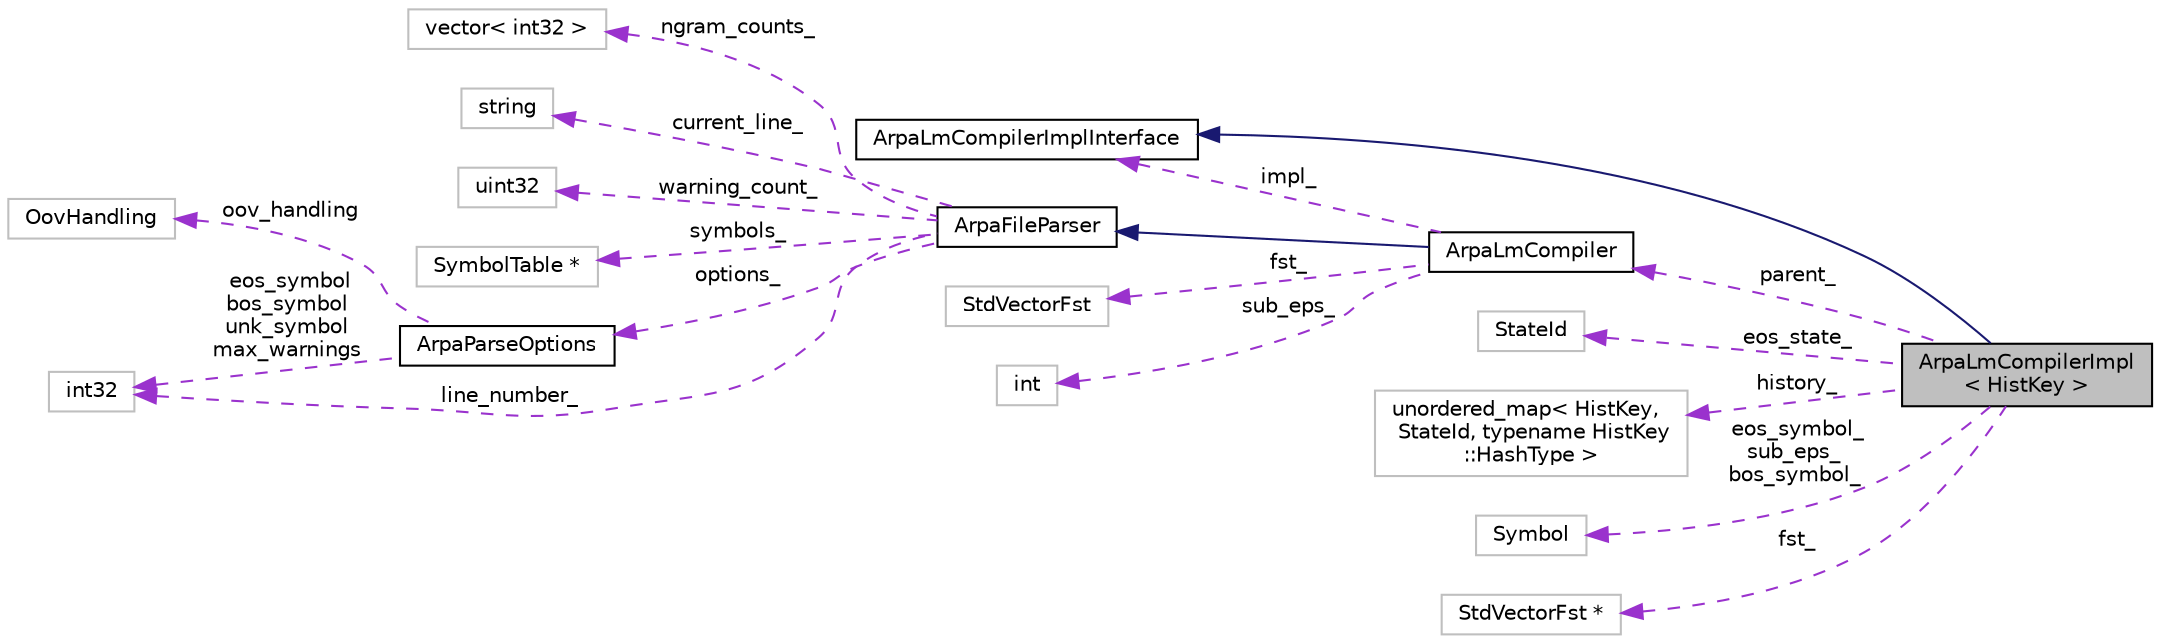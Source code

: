 digraph "ArpaLmCompilerImpl&lt; HistKey &gt;"
{
  edge [fontname="Helvetica",fontsize="10",labelfontname="Helvetica",labelfontsize="10"];
  node [fontname="Helvetica",fontsize="10",shape=record];
  rankdir="LR";
  Node2 [label="ArpaLmCompilerImpl\l\< HistKey \>",height=0.2,width=0.4,color="black", fillcolor="grey75", style="filled", fontcolor="black"];
  Node3 -> Node2 [dir="back",color="midnightblue",fontsize="10",style="solid",fontname="Helvetica"];
  Node3 [label="ArpaLmCompilerImplInterface",height=0.2,width=0.4,color="black", fillcolor="white", style="filled",URL="$classkaldi_1_1ArpaLmCompilerImplInterface.html"];
  Node4 -> Node2 [dir="back",color="darkorchid3",fontsize="10",style="dashed",label=" eos_state_" ,fontname="Helvetica"];
  Node4 [label="StateId",height=0.2,width=0.4,color="grey75", fillcolor="white", style="filled"];
  Node5 -> Node2 [dir="back",color="darkorchid3",fontsize="10",style="dashed",label=" parent_" ,fontname="Helvetica"];
  Node5 [label="ArpaLmCompiler",height=0.2,width=0.4,color="black", fillcolor="white", style="filled",URL="$classkaldi_1_1ArpaLmCompiler.html"];
  Node6 -> Node5 [dir="back",color="midnightblue",fontsize="10",style="solid",fontname="Helvetica"];
  Node6 [label="ArpaFileParser",height=0.2,width=0.4,color="black", fillcolor="white", style="filled",URL="$classkaldi_1_1ArpaFileParser.html",tooltip="ArpaFileParser is an abstract base class for ARPA LM file conversion. "];
  Node7 -> Node6 [dir="back",color="darkorchid3",fontsize="10",style="dashed",label=" ngram_counts_" ,fontname="Helvetica"];
  Node7 [label="vector\< int32 \>",height=0.2,width=0.4,color="grey75", fillcolor="white", style="filled"];
  Node8 -> Node6 [dir="back",color="darkorchid3",fontsize="10",style="dashed",label=" current_line_" ,fontname="Helvetica"];
  Node8 [label="string",height=0.2,width=0.4,color="grey75", fillcolor="white", style="filled"];
  Node9 -> Node6 [dir="back",color="darkorchid3",fontsize="10",style="dashed",label=" warning_count_" ,fontname="Helvetica"];
  Node9 [label="uint32",height=0.2,width=0.4,color="grey75", fillcolor="white", style="filled"];
  Node10 -> Node6 [dir="back",color="darkorchid3",fontsize="10",style="dashed",label=" symbols_" ,fontname="Helvetica"];
  Node10 [label="SymbolTable *",height=0.2,width=0.4,color="grey75", fillcolor="white", style="filled"];
  Node11 -> Node6 [dir="back",color="darkorchid3",fontsize="10",style="dashed",label=" options_" ,fontname="Helvetica"];
  Node11 [label="ArpaParseOptions",height=0.2,width=0.4,color="black", fillcolor="white", style="filled",URL="$structkaldi_1_1ArpaParseOptions.html",tooltip="Options that control ArpaFileParser. "];
  Node12 -> Node11 [dir="back",color="darkorchid3",fontsize="10",style="dashed",label=" oov_handling" ,fontname="Helvetica"];
  Node12 [label="OovHandling",height=0.2,width=0.4,color="grey75", fillcolor="white", style="filled"];
  Node13 -> Node11 [dir="back",color="darkorchid3",fontsize="10",style="dashed",label=" eos_symbol\nbos_symbol\nunk_symbol\nmax_warnings" ,fontname="Helvetica"];
  Node13 [label="int32",height=0.2,width=0.4,color="grey75", fillcolor="white", style="filled"];
  Node13 -> Node6 [dir="back",color="darkorchid3",fontsize="10",style="dashed",label=" line_number_" ,fontname="Helvetica"];
  Node3 -> Node5 [dir="back",color="darkorchid3",fontsize="10",style="dashed",label=" impl_" ,fontname="Helvetica"];
  Node14 -> Node5 [dir="back",color="darkorchid3",fontsize="10",style="dashed",label=" fst_" ,fontname="Helvetica"];
  Node14 [label="StdVectorFst",height=0.2,width=0.4,color="grey75", fillcolor="white", style="filled"];
  Node15 -> Node5 [dir="back",color="darkorchid3",fontsize="10",style="dashed",label=" sub_eps_" ,fontname="Helvetica"];
  Node15 [label="int",height=0.2,width=0.4,color="grey75", fillcolor="white", style="filled"];
  Node16 -> Node2 [dir="back",color="darkorchid3",fontsize="10",style="dashed",label=" history_" ,fontname="Helvetica"];
  Node16 [label="unordered_map\< HistKey,\l StateId, typename HistKey\l::HashType \>",height=0.2,width=0.4,color="grey75", fillcolor="white", style="filled"];
  Node17 -> Node2 [dir="back",color="darkorchid3",fontsize="10",style="dashed",label=" eos_symbol_\nsub_eps_\nbos_symbol_" ,fontname="Helvetica"];
  Node17 [label="Symbol",height=0.2,width=0.4,color="grey75", fillcolor="white", style="filled"];
  Node18 -> Node2 [dir="back",color="darkorchid3",fontsize="10",style="dashed",label=" fst_" ,fontname="Helvetica"];
  Node18 [label="StdVectorFst *",height=0.2,width=0.4,color="grey75", fillcolor="white", style="filled"];
}
